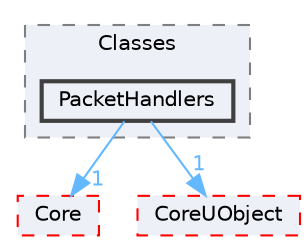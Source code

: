digraph "PacketHandlers"
{
 // INTERACTIVE_SVG=YES
 // LATEX_PDF_SIZE
  bgcolor="transparent";
  edge [fontname=Helvetica,fontsize=10,labelfontname=Helvetica,labelfontsize=10];
  node [fontname=Helvetica,fontsize=10,shape=box,height=0.2,width=0.4];
  compound=true
  subgraph clusterdir_0ed647eebe6ffcaa496d3842b7cec6ce {
    graph [ bgcolor="#edf0f7", pencolor="grey50", label="Classes", fontname=Helvetica,fontsize=10 style="filled,dashed", URL="dir_0ed647eebe6ffcaa496d3842b7cec6ce.html",tooltip=""]
  dir_09a86774dc6ff8502d934661988c0860 [label="PacketHandlers", fillcolor="#edf0f7", color="grey25", style="filled,bold", URL="dir_09a86774dc6ff8502d934661988c0860.html",tooltip=""];
  }
  dir_0e6cddcc9caa1238c7f3774224afaa45 [label="Core", fillcolor="#edf0f7", color="red", style="filled,dashed", URL="dir_0e6cddcc9caa1238c7f3774224afaa45.html",tooltip=""];
  dir_4c499e5e32e2b4479ad7e552df73eeae [label="CoreUObject", fillcolor="#edf0f7", color="red", style="filled,dashed", URL="dir_4c499e5e32e2b4479ad7e552df73eeae.html",tooltip=""];
  dir_09a86774dc6ff8502d934661988c0860->dir_0e6cddcc9caa1238c7f3774224afaa45 [headlabel="1", labeldistance=1.5 headhref="dir_000714_000266.html" href="dir_000714_000266.html" color="steelblue1" fontcolor="steelblue1"];
  dir_09a86774dc6ff8502d934661988c0860->dir_4c499e5e32e2b4479ad7e552df73eeae [headlabel="1", labeldistance=1.5 headhref="dir_000714_000268.html" href="dir_000714_000268.html" color="steelblue1" fontcolor="steelblue1"];
}
